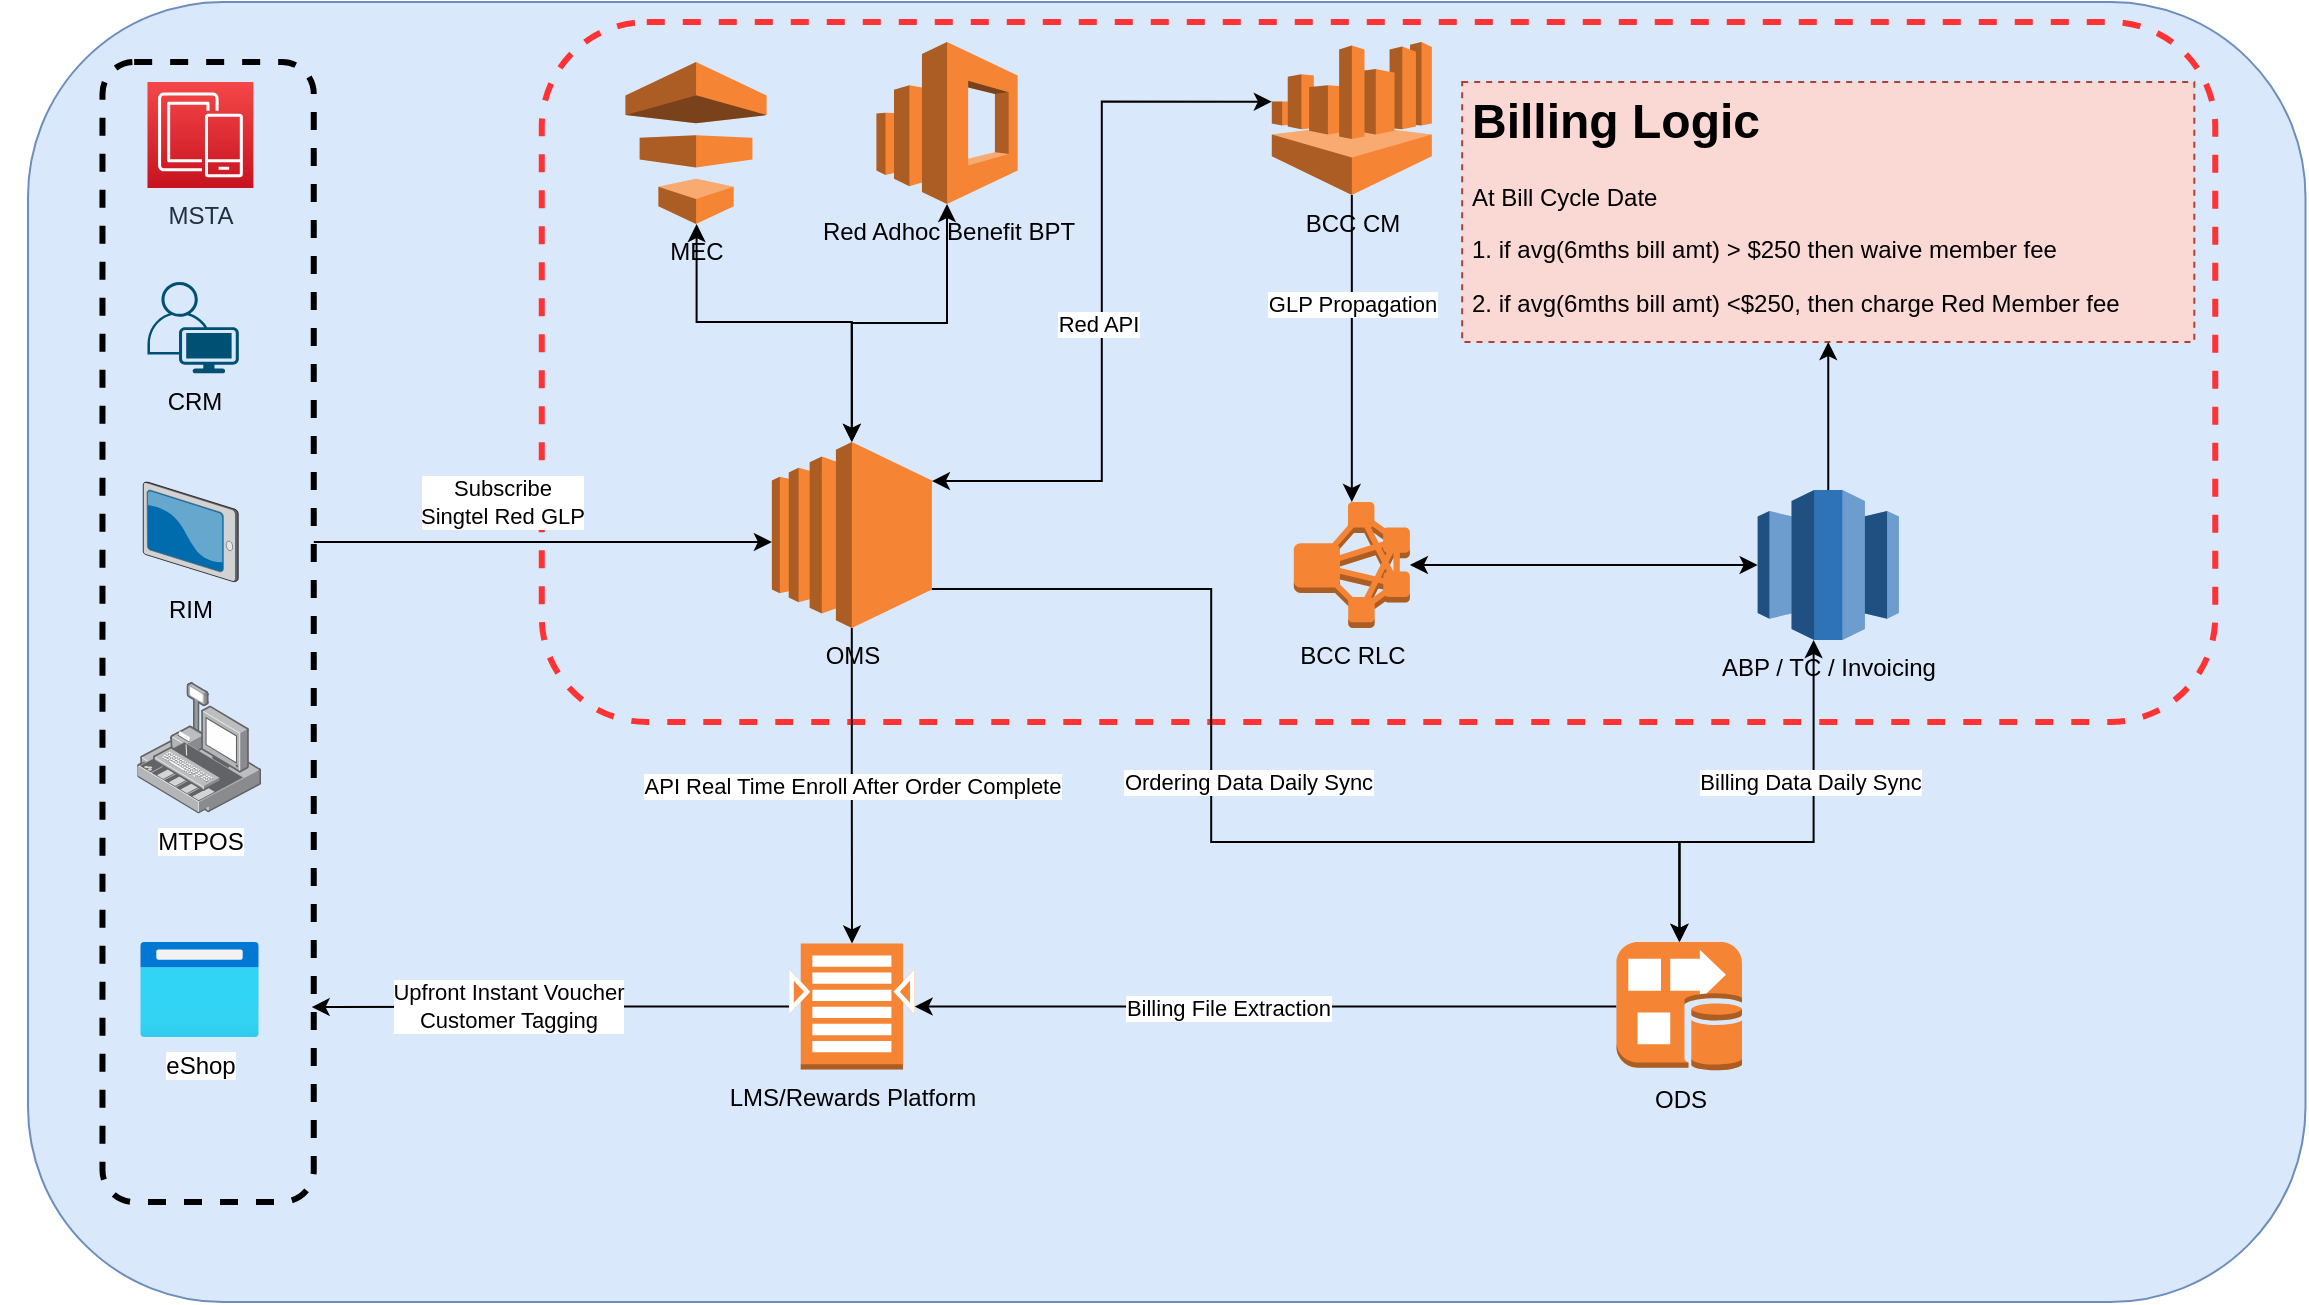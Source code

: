 <mxfile version="14.7.6" type="github">
  <diagram name="Page-1" id="e7e014a7-5840-1c2e-5031-d8a46d1fe8dd">
    <mxGraphModel dx="1344" dy="745" grid="1" gridSize="10" guides="1" tooltips="1" connect="1" arrows="1" fold="1" page="1" pageScale="1" pageWidth="1169" pageHeight="826" background="none" math="0" shadow="0">
      <root>
        <mxCell id="0" />
        <mxCell id="1" parent="0" />
        <mxCell id="jjocSROBNCPPTaDp25RM-99" value="" style="group" vertex="1" connectable="0" parent="1">
          <mxGeometry x="1.25" y="40" width="1152.5" height="650" as="geometry" />
        </mxCell>
        <mxCell id="jjocSROBNCPPTaDp25RM-41" value="" style="rounded=1;whiteSpace=wrap;html=1;fillColor=#dae8fc;strokeColor=#6c8ebf;" vertex="1" parent="jjocSROBNCPPTaDp25RM-99">
          <mxGeometry x="13.75" width="1138.75" height="650" as="geometry" />
        </mxCell>
        <mxCell id="jjocSROBNCPPTaDp25RM-85" value="" style="rounded=1;whiteSpace=wrap;html=1;dashed=1;strokeWidth=3;fillColor=none;strokeColor=#FF3333;" vertex="1" parent="jjocSROBNCPPTaDp25RM-99">
          <mxGeometry x="270.633" y="10" width="836.739" height="350" as="geometry" />
        </mxCell>
        <mxCell id="jjocSROBNCPPTaDp25RM-49" value="" style="group" vertex="1" connectable="0" parent="jjocSROBNCPPTaDp25RM-99">
          <mxGeometry x="50.99" y="30" width="105.64" height="570" as="geometry" />
        </mxCell>
        <mxCell id="jjocSROBNCPPTaDp25RM-48" value="" style="rounded=1;whiteSpace=wrap;html=1;fillColor=none;dashed=1;strokeWidth=3;" vertex="1" parent="jjocSROBNCPPTaDp25RM-49">
          <mxGeometry width="105.64" height="570" as="geometry" />
        </mxCell>
        <mxCell id="jjocSROBNCPPTaDp25RM-42" value="MSTA" style="points=[[0,0,0],[0.25,0,0],[0.5,0,0],[0.75,0,0],[1,0,0],[0,1,0],[0.25,1,0],[0.5,1,0],[0.75,1,0],[1,1,0],[0,0.25,0],[0,0.5,0],[0,0.75,0],[1,0.25,0],[1,0.5,0],[1,0.75,0]];outlineConnect=0;fontColor=#232F3E;gradientColor=#F54749;gradientDirection=north;fillColor=#C7131F;strokeColor=#ffffff;dashed=0;verticalLabelPosition=bottom;verticalAlign=top;align=center;html=1;fontSize=12;fontStyle=0;aspect=fixed;shape=mxgraph.aws4.resourceIcon;resIcon=mxgraph.aws4.mobile;" vertex="1" parent="jjocSROBNCPPTaDp25RM-49">
          <mxGeometry x="22.488" y="10" width="52.983" height="52.983" as="geometry" />
        </mxCell>
        <mxCell id="jjocSROBNCPPTaDp25RM-46" value="CRM" style="points=[[0.35,0,0],[0.98,0.51,0],[1,0.71,0],[0.67,1,0],[0,0.795,0],[0,0.65,0]];verticalLabelPosition=bottom;html=1;verticalAlign=top;aspect=fixed;align=center;pointerEvents=1;shape=mxgraph.cisco19.user;fillColor=#005073;strokeColor=none;" vertex="1" parent="jjocSROBNCPPTaDp25RM-49">
          <mxGeometry x="22.488" y="110.0" width="45.675" height="45.675" as="geometry" />
        </mxCell>
        <mxCell id="jjocSROBNCPPTaDp25RM-47" value="RIM" style="verticalLabelPosition=bottom;aspect=fixed;html=1;verticalAlign=top;strokeColor=none;align=center;outlineConnect=0;shape=mxgraph.citrix.tablet_2;" vertex="1" parent="jjocSROBNCPPTaDp25RM-49">
          <mxGeometry x="20.396" y="210" width="47.502" height="49.822" as="geometry" />
        </mxCell>
        <mxCell id="jjocSROBNCPPTaDp25RM-58" value="MTPOS" style="points=[];aspect=fixed;html=1;align=center;shadow=0;dashed=0;image;image=img/lib/allied_telesis/security/POS.svg;strokeWidth=3;" vertex="1" parent="jjocSROBNCPPTaDp25RM-49">
          <mxGeometry x="17.363" y="310" width="61.935" height="65.772" as="geometry" />
        </mxCell>
        <mxCell id="jjocSROBNCPPTaDp25RM-66" value="eShop" style="aspect=fixed;html=1;points=[];align=center;image;fontSize=12;image=img/lib/azure2/general/Browser.svg;dashed=1;strokeWidth=3;" vertex="1" parent="jjocSROBNCPPTaDp25RM-49">
          <mxGeometry x="18.827" y="440.0" width="59.377" height="47.502" as="geometry" />
        </mxCell>
        <mxCell id="jjocSROBNCPPTaDp25RM-50" value="OMS" style="outlineConnect=0;dashed=0;verticalLabelPosition=bottom;verticalAlign=top;align=center;html=1;shape=mxgraph.aws3.ec2;fillColor=#F58534;gradientColor=none;strokeWidth=3;" vertex="1" parent="jjocSROBNCPPTaDp25RM-99">
          <mxGeometry x="385.685" y="220" width="80.013" height="93" as="geometry" />
        </mxCell>
        <mxCell id="jjocSROBNCPPTaDp25RM-52" value="MEC" style="outlineConnect=0;dashed=0;verticalLabelPosition=bottom;verticalAlign=top;align=center;html=1;shape=mxgraph.aws3.data_pipeline;fillColor=#F58534;gradientColor=none;strokeWidth=3;" vertex="1" parent="jjocSROBNCPPTaDp25RM-99">
          <mxGeometry x="312.47" y="30" width="70.6" height="81" as="geometry" />
        </mxCell>
        <mxCell id="jjocSROBNCPPTaDp25RM-54" style="edgeStyle=orthogonalEdgeStyle;rounded=0;orthogonalLoop=1;jettySize=auto;html=1;startArrow=classic;startFill=1;exitX=0.5;exitY=0;exitDx=0;exitDy=0;exitPerimeter=0;" edge="1" parent="jjocSROBNCPPTaDp25RM-99" source="jjocSROBNCPPTaDp25RM-50" target="jjocSROBNCPPTaDp25RM-52">
          <mxGeometry relative="1" as="geometry">
            <Array as="points">
              <mxPoint x="425.43" y="160" />
              <mxPoint x="348.031" y="160" />
            </Array>
          </mxGeometry>
        </mxCell>
        <mxCell id="jjocSROBNCPPTaDp25RM-53" style="edgeStyle=orthogonalEdgeStyle;rounded=0;orthogonalLoop=1;jettySize=auto;html=1;" edge="1" parent="jjocSROBNCPPTaDp25RM-99" source="jjocSROBNCPPTaDp25RM-48" target="jjocSROBNCPPTaDp25RM-50">
          <mxGeometry relative="1" as="geometry">
            <Array as="points">
              <mxPoint x="199" y="270" />
              <mxPoint x="199" y="270" />
            </Array>
          </mxGeometry>
        </mxCell>
        <mxCell id="jjocSROBNCPPTaDp25RM-56" value="Subscribe &lt;br&gt;Singtel Red GLP" style="edgeLabel;html=1;align=center;verticalAlign=middle;resizable=0;points=[];" vertex="1" connectable="0" parent="jjocSROBNCPPTaDp25RM-53">
          <mxGeometry x="-0.194" relative="1" as="geometry">
            <mxPoint x="1" y="-20" as="offset" />
          </mxGeometry>
        </mxCell>
        <mxCell id="jjocSROBNCPPTaDp25RM-55" value="Red Adhoc Benefit BPT" style="outlineConnect=0;dashed=0;verticalLabelPosition=bottom;verticalAlign=top;align=center;html=1;shape=mxgraph.aws3.elasticsearch_service;fillColor=#F58534;gradientColor=none;strokeWidth=3;" vertex="1" parent="jjocSROBNCPPTaDp25RM-99">
          <mxGeometry x="437.981" y="20" width="70.6" height="81" as="geometry" />
        </mxCell>
        <mxCell id="jjocSROBNCPPTaDp25RM-61" style="edgeStyle=orthogonalEdgeStyle;rounded=0;orthogonalLoop=1;jettySize=auto;html=1;startArrow=classic;startFill=1;" edge="1" parent="jjocSROBNCPPTaDp25RM-99" source="jjocSROBNCPPTaDp25RM-50" target="jjocSROBNCPPTaDp25RM-55">
          <mxGeometry relative="1" as="geometry" />
        </mxCell>
        <mxCell id="jjocSROBNCPPTaDp25RM-83" style="edgeStyle=orthogonalEdgeStyle;rounded=0;orthogonalLoop=1;jettySize=auto;html=1;entryX=0.99;entryY=0.829;entryDx=0;entryDy=0;entryPerimeter=0;startArrow=none;startFill=0;" edge="1" parent="jjocSROBNCPPTaDp25RM-99" source="jjocSROBNCPPTaDp25RM-57" target="jjocSROBNCPPTaDp25RM-48">
          <mxGeometry relative="1" as="geometry" />
        </mxCell>
        <mxCell id="jjocSROBNCPPTaDp25RM-84" value="Upfront Instant Voucher&lt;br&gt;Customer Tagging" style="edgeLabel;html=1;align=center;verticalAlign=middle;resizable=0;points=[];" vertex="1" connectable="0" parent="jjocSROBNCPPTaDp25RM-83">
          <mxGeometry x="0.179" y="-1" relative="1" as="geometry">
            <mxPoint as="offset" />
          </mxGeometry>
        </mxCell>
        <mxCell id="jjocSROBNCPPTaDp25RM-57" value="LMS/Rewards Platform" style="outlineConnect=0;dashed=0;verticalLabelPosition=bottom;verticalAlign=top;align=center;html=1;shape=mxgraph.aws3.search_documents;fillColor=#F58534;gradientColor=none;strokeWidth=3;" vertex="1" parent="jjocSROBNCPPTaDp25RM-99">
          <mxGeometry x="394.313" y="470.75" width="62.755" height="63" as="geometry" />
        </mxCell>
        <mxCell id="jjocSROBNCPPTaDp25RM-92" value="API Real Time Enroll After Order Complete" style="edgeStyle=orthogonalEdgeStyle;rounded=0;orthogonalLoop=1;jettySize=auto;html=1;startArrow=none;startFill=0;" edge="1" parent="jjocSROBNCPPTaDp25RM-99" source="jjocSROBNCPPTaDp25RM-50" target="jjocSROBNCPPTaDp25RM-57">
          <mxGeometry relative="1" as="geometry" />
        </mxCell>
        <mxCell id="jjocSROBNCPPTaDp25RM-72" style="edgeStyle=orthogonalEdgeStyle;rounded=0;orthogonalLoop=1;jettySize=auto;html=1;startArrow=none;startFill=0;" edge="1" parent="jjocSROBNCPPTaDp25RM-99" source="jjocSROBNCPPTaDp25RM-59" target="jjocSROBNCPPTaDp25RM-57">
          <mxGeometry relative="1" as="geometry" />
        </mxCell>
        <mxCell id="jjocSROBNCPPTaDp25RM-73" value="Billing File Extraction" style="edgeLabel;html=1;align=center;verticalAlign=middle;resizable=0;points=[];" vertex="1" connectable="0" parent="jjocSROBNCPPTaDp25RM-72">
          <mxGeometry x="0.111" relative="1" as="geometry">
            <mxPoint as="offset" />
          </mxGeometry>
        </mxCell>
        <mxCell id="jjocSROBNCPPTaDp25RM-59" value="ODS" style="outlineConnect=0;dashed=0;verticalLabelPosition=bottom;verticalAlign=top;align=center;html=1;shape=mxgraph.aws3.kinesis_firehose;fillColor=#F58534;gradientColor=none;strokeWidth=3;" vertex="1" parent="jjocSROBNCPPTaDp25RM-99">
          <mxGeometry x="807.976" y="470" width="62.755" height="64.5" as="geometry" />
        </mxCell>
        <mxCell id="jjocSROBNCPPTaDp25RM-90" style="edgeStyle=orthogonalEdgeStyle;rounded=0;orthogonalLoop=1;jettySize=auto;html=1;entryX=0.5;entryY=0;entryDx=0;entryDy=0;entryPerimeter=0;startArrow=none;startFill=0;exitX=1;exitY=0.79;exitDx=0;exitDy=0;exitPerimeter=0;" edge="1" parent="jjocSROBNCPPTaDp25RM-99" source="jjocSROBNCPPTaDp25RM-50" target="jjocSROBNCPPTaDp25RM-59">
          <mxGeometry relative="1" as="geometry">
            <Array as="points">
              <mxPoint x="605.329" y="294" />
              <mxPoint x="605.329" y="420" />
              <mxPoint x="839.616" y="420" />
            </Array>
          </mxGeometry>
        </mxCell>
        <mxCell id="jjocSROBNCPPTaDp25RM-91" value="Ordering Data Daily Sync" style="edgeLabel;html=1;align=center;verticalAlign=middle;resizable=0;points=[];" vertex="1" connectable="0" parent="jjocSROBNCPPTaDp25RM-90">
          <mxGeometry x="0.032" relative="1" as="geometry">
            <mxPoint y="-30" as="offset" />
          </mxGeometry>
        </mxCell>
        <mxCell id="jjocSROBNCPPTaDp25RM-62" value="BCC CM" style="outlineConnect=0;dashed=0;verticalLabelPosition=bottom;verticalAlign=top;align=center;html=1;shape=mxgraph.aws3.athena;fillColor=#F58534;gradientColor=none;strokeWidth=3;" vertex="1" parent="jjocSROBNCPPTaDp25RM-99">
          <mxGeometry x="635.66" y="20" width="80.013" height="76.5" as="geometry" />
        </mxCell>
        <mxCell id="jjocSROBNCPPTaDp25RM-81" style="edgeStyle=orthogonalEdgeStyle;rounded=0;orthogonalLoop=1;jettySize=auto;html=1;exitX=1;exitY=0.21;exitDx=0;exitDy=0;exitPerimeter=0;entryX=0;entryY=0.39;entryDx=0;entryDy=0;entryPerimeter=0;startArrow=classic;startFill=1;" edge="1" parent="jjocSROBNCPPTaDp25RM-99" source="jjocSROBNCPPTaDp25RM-50" target="jjocSROBNCPPTaDp25RM-62">
          <mxGeometry relative="1" as="geometry" />
        </mxCell>
        <mxCell id="jjocSROBNCPPTaDp25RM-93" value="Red API" style="edgeLabel;html=1;align=center;verticalAlign=middle;resizable=0;points=[];" vertex="1" connectable="0" parent="jjocSROBNCPPTaDp25RM-81">
          <mxGeometry x="-0.087" y="2" relative="1" as="geometry">
            <mxPoint as="offset" />
          </mxGeometry>
        </mxCell>
        <mxCell id="jjocSROBNCPPTaDp25RM-64" value="BCC RLC" style="outlineConnect=0;dashed=0;verticalLabelPosition=bottom;verticalAlign=top;align=center;html=1;shape=mxgraph.aws3.emr_cluster;fillColor=#F58534;gradientColor=none;strokeWidth=3;" vertex="1" parent="jjocSROBNCPPTaDp25RM-99">
          <mxGeometry x="646.643" y="250" width="58.049" height="63" as="geometry" />
        </mxCell>
        <mxCell id="jjocSROBNCPPTaDp25RM-88" style="edgeStyle=orthogonalEdgeStyle;rounded=0;orthogonalLoop=1;jettySize=auto;html=1;startArrow=none;startFill=0;" edge="1" parent="jjocSROBNCPPTaDp25RM-99" source="jjocSROBNCPPTaDp25RM-62" target="jjocSROBNCPPTaDp25RM-64">
          <mxGeometry relative="1" as="geometry" />
        </mxCell>
        <mxCell id="jjocSROBNCPPTaDp25RM-89" value="GLP Propagation" style="edgeLabel;html=1;align=center;verticalAlign=middle;resizable=0;points=[];" vertex="1" connectable="0" parent="jjocSROBNCPPTaDp25RM-88">
          <mxGeometry x="-0.29" relative="1" as="geometry">
            <mxPoint as="offset" />
          </mxGeometry>
        </mxCell>
        <mxCell id="jjocSROBNCPPTaDp25RM-69" style="edgeStyle=orthogonalEdgeStyle;rounded=0;orthogonalLoop=1;jettySize=auto;html=1;startArrow=classic;startFill=1;" edge="1" parent="jjocSROBNCPPTaDp25RM-99" source="jjocSROBNCPPTaDp25RM-67" target="jjocSROBNCPPTaDp25RM-59">
          <mxGeometry relative="1" as="geometry">
            <Array as="points">
              <mxPoint x="906.555" y="420" />
              <mxPoint x="839.616" y="420" />
            </Array>
          </mxGeometry>
        </mxCell>
        <mxCell id="jjocSROBNCPPTaDp25RM-86" value="Billing Data Daily Sync" style="edgeLabel;html=1;align=center;verticalAlign=middle;resizable=0;points=[];" vertex="1" connectable="0" parent="jjocSROBNCPPTaDp25RM-69">
          <mxGeometry x="0.157" y="1" relative="1" as="geometry">
            <mxPoint x="23" y="-31" as="offset" />
          </mxGeometry>
        </mxCell>
        <mxCell id="jjocSROBNCPPTaDp25RM-67" value="ABP / TC / Invoicing" style="outlineConnect=0;dashed=0;verticalLabelPosition=bottom;verticalAlign=top;align=center;html=1;shape=mxgraph.aws3.redshift;fillColor=#2E73B8;gradientColor=none;strokeWidth=3;" vertex="1" parent="jjocSROBNCPPTaDp25RM-99">
          <mxGeometry x="878.576" y="244" width="70.6" height="75" as="geometry" />
        </mxCell>
        <mxCell id="jjocSROBNCPPTaDp25RM-68" style="edgeStyle=orthogonalEdgeStyle;rounded=0;orthogonalLoop=1;jettySize=auto;html=1;startArrow=classic;startFill=1;" edge="1" parent="jjocSROBNCPPTaDp25RM-99" source="jjocSROBNCPPTaDp25RM-64" target="jjocSROBNCPPTaDp25RM-67">
          <mxGeometry relative="1" as="geometry" />
        </mxCell>
        <mxCell id="jjocSROBNCPPTaDp25RM-95" value="&lt;h1&gt;Billing Logic&lt;/h1&gt;&lt;p&gt;At Bill Cycle Date&lt;/p&gt;&lt;p&gt;1. if avg(6mths bill amt) &amp;gt; $250 then waive member fee&lt;/p&gt;&lt;p&gt;2. if avg(6mths bill amt) &amp;lt;$250, then charge Red Member fee&lt;/p&gt;" style="text;html=1;spacing=5;spacingTop=-20;whiteSpace=wrap;overflow=hidden;rounded=0;dashed=1;fillColor=#fad9d5;strokeColor=#ae4132;" vertex="1" parent="jjocSROBNCPPTaDp25RM-99">
          <mxGeometry x="730.84" y="40" width="366.073" height="130" as="geometry" />
        </mxCell>
        <mxCell id="jjocSROBNCPPTaDp25RM-98" style="edgeStyle=orthogonalEdgeStyle;rounded=0;orthogonalLoop=1;jettySize=auto;html=1;entryX=0.5;entryY=1;entryDx=0;entryDy=0;startArrow=none;startFill=0;exitX=0.5;exitY=0;exitDx=0;exitDy=0;exitPerimeter=0;" edge="1" parent="jjocSROBNCPPTaDp25RM-99" source="jjocSROBNCPPTaDp25RM-67" target="jjocSROBNCPPTaDp25RM-95">
          <mxGeometry relative="1" as="geometry" />
        </mxCell>
      </root>
    </mxGraphModel>
  </diagram>
</mxfile>
